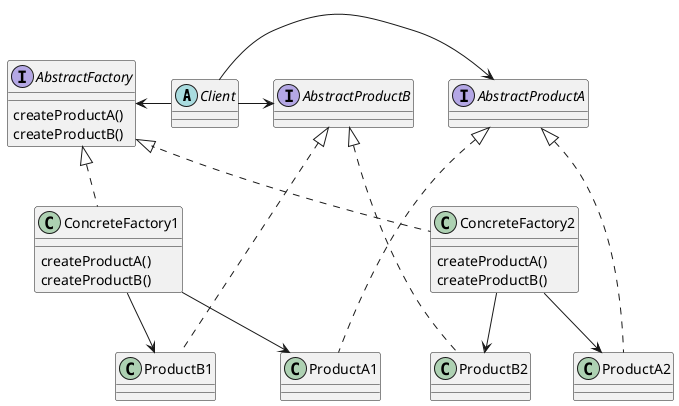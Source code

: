 @startuml
'https://plantuml.com/class-diagram

abstract Client

interface AbstractProductA
interface AbstractProductB

class ProductA1
class ProductA2
class ProductB1
class ProductB2

interface AbstractFactory {
    createProductA()
    createProductB()

}

class ConcreteFactory1 {
    createProductA()
    createProductB()
}

class ConcreteFactory2 {
    createProductA()
    createProductB()
}

Client -> AbstractProductA
Client -> AbstractProductB
AbstractFactory <- Client

AbstractFactory <|.. ConcreteFactory1
AbstractFactory <|.. ConcreteFactory2

AbstractProductA <|... ProductA1
AbstractProductA <|... ProductA2

AbstractProductB <|... ProductB1
AbstractProductB <|... ProductB2

ConcreteFactory1 --> ProductA1
ConcreteFactory1 --> ProductB1

ConcreteFactory2 --> ProductA2
ConcreteFactory2 --> ProductB2

@enduml